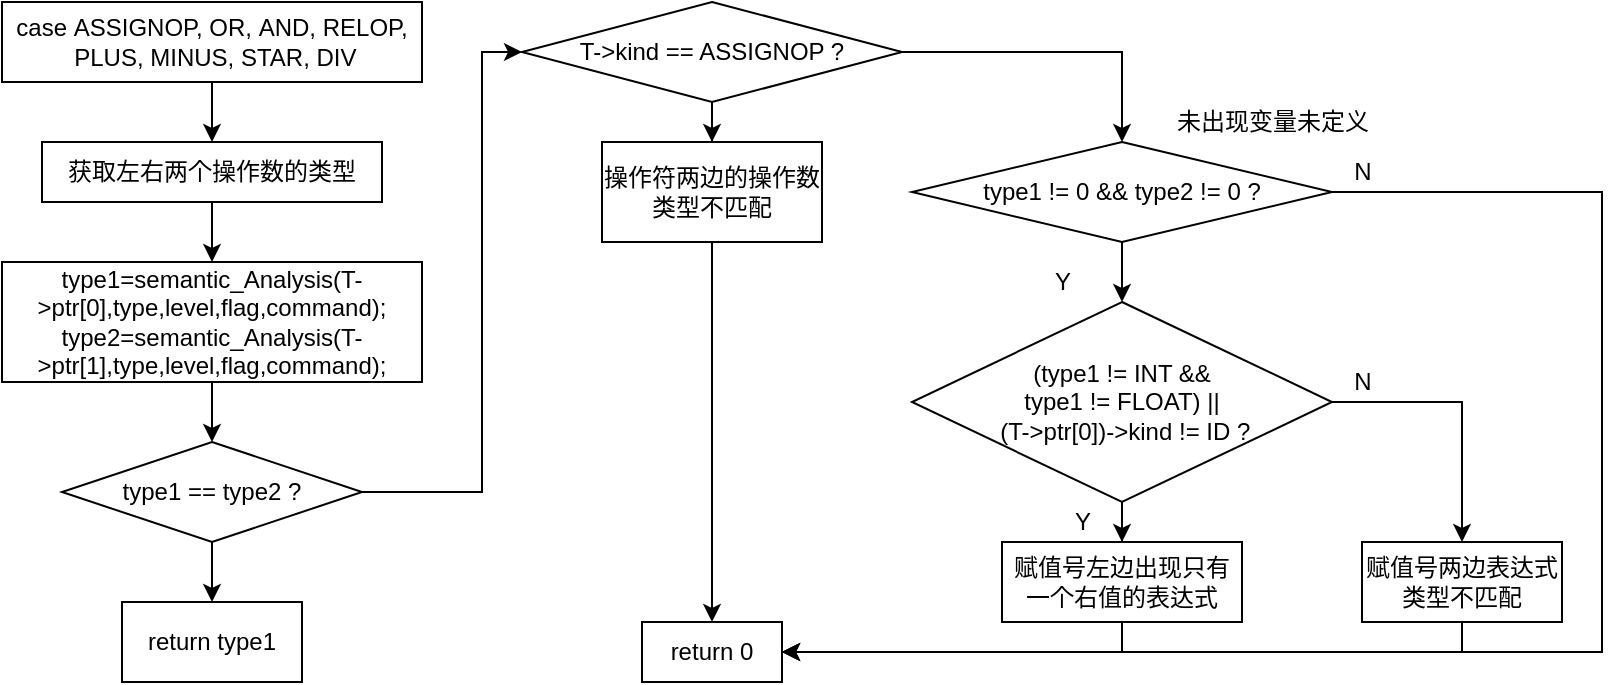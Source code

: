 <mxfile version="14.1.2" type="github">
  <diagram id="FDnq_j8Fsql7vfNSWEyB" name="第 1 页">
    <mxGraphModel dx="757" dy="681" grid="1" gridSize="10" guides="1" tooltips="1" connect="1" arrows="1" fold="1" page="1" pageScale="1" pageWidth="2336" pageHeight="1654" math="0" shadow="0">
      <root>
        <mxCell id="0" />
        <mxCell id="1" parent="0" />
        <mxCell id="eaWG_f5Tti42zYSRh_Fk-4" style="edgeStyle=orthogonalEdgeStyle;rounded=0;orthogonalLoop=1;jettySize=auto;html=1;entryX=0.5;entryY=0;entryDx=0;entryDy=0;fontFamily=Helvetica;fontSize=12;" edge="1" parent="1" source="eaWG_f5Tti42zYSRh_Fk-1" target="eaWG_f5Tti42zYSRh_Fk-3">
          <mxGeometry relative="1" as="geometry" />
        </mxCell>
        <mxCell id="eaWG_f5Tti42zYSRh_Fk-1" value="case&amp;nbsp;&lt;span lang=&quot;EN-US&quot; style=&quot;font-size: 12px&quot;&gt;ASSIGNOP,&amp;nbsp;&lt;/span&gt;&lt;span lang=&quot;EN-US&quot; style=&quot;font-size: 12px&quot;&gt;OR,&amp;nbsp;&lt;/span&gt;&lt;span lang=&quot;EN-US&quot; style=&quot;font-size: 12px&quot;&gt;AND,&amp;nbsp;&lt;/span&gt;&lt;span lang=&quot;EN-US&quot; style=&quot;font-size: 12px&quot;&gt;RELOP,&lt;br&gt;&amp;nbsp;&lt;/span&gt;&lt;span lang=&quot;EN-US&quot; style=&quot;font-size: 12px&quot;&gt;PLUS,&amp;nbsp;&lt;/span&gt;&lt;span lang=&quot;EN-US&quot; style=&quot;font-size: 12px&quot;&gt;MINUS,&amp;nbsp;&lt;/span&gt;&lt;span lang=&quot;EN-US&quot; style=&quot;font-size: 12px&quot;&gt;STAR,&amp;nbsp;&lt;/span&gt;&lt;span lang=&quot;EN-US&quot; style=&quot;font-size: 12px&quot;&gt;DIV&lt;/span&gt;" style="rounded=0;whiteSpace=wrap;html=1;fontFamily=Helvetica;fontSize=12;" vertex="1" parent="1">
          <mxGeometry x="270" y="440" width="210" height="40" as="geometry" />
        </mxCell>
        <mxCell id="eaWG_f5Tti42zYSRh_Fk-7" style="edgeStyle=orthogonalEdgeStyle;rounded=0;orthogonalLoop=1;jettySize=auto;html=1;fontFamily=Helvetica;fontSize=12;" edge="1" parent="1" source="eaWG_f5Tti42zYSRh_Fk-2" target="eaWG_f5Tti42zYSRh_Fk-6">
          <mxGeometry relative="1" as="geometry" />
        </mxCell>
        <mxCell id="eaWG_f5Tti42zYSRh_Fk-2" value="&lt;div&gt;type1=semantic_Analysis(T-&amp;gt;ptr[0],type,level,flag,command);&lt;/div&gt;&lt;div&gt;type2=semantic_Analysis(T-&amp;gt;ptr[1],type,level,flag,command);&lt;/div&gt;" style="rounded=0;whiteSpace=wrap;html=1;fontFamily=Helvetica;fontSize=12;" vertex="1" parent="1">
          <mxGeometry x="270" y="570" width="210" height="60" as="geometry" />
        </mxCell>
        <mxCell id="eaWG_f5Tti42zYSRh_Fk-5" style="edgeStyle=orthogonalEdgeStyle;rounded=0;orthogonalLoop=1;jettySize=auto;html=1;fontFamily=Helvetica;fontSize=12;" edge="1" parent="1" source="eaWG_f5Tti42zYSRh_Fk-3" target="eaWG_f5Tti42zYSRh_Fk-2">
          <mxGeometry relative="1" as="geometry" />
        </mxCell>
        <mxCell id="eaWG_f5Tti42zYSRh_Fk-3" value="获取左右两个操作数的类型" style="rounded=0;whiteSpace=wrap;html=1;fontFamily=Helvetica;fontSize=12;" vertex="1" parent="1">
          <mxGeometry x="290" y="510" width="170" height="30" as="geometry" />
        </mxCell>
        <mxCell id="eaWG_f5Tti42zYSRh_Fk-11" style="edgeStyle=orthogonalEdgeStyle;rounded=0;orthogonalLoop=1;jettySize=auto;html=1;fontFamily=Helvetica;fontSize=12;" edge="1" parent="1" source="eaWG_f5Tti42zYSRh_Fk-6" target="eaWG_f5Tti42zYSRh_Fk-9">
          <mxGeometry relative="1" as="geometry">
            <Array as="points">
              <mxPoint x="510" y="685" />
              <mxPoint x="510" y="465" />
            </Array>
          </mxGeometry>
        </mxCell>
        <mxCell id="eaWG_f5Tti42zYSRh_Fk-26" style="edgeStyle=orthogonalEdgeStyle;rounded=0;orthogonalLoop=1;jettySize=auto;html=1;fontFamily=Helvetica;fontSize=12;" edge="1" parent="1" source="eaWG_f5Tti42zYSRh_Fk-6" target="eaWG_f5Tti42zYSRh_Fk-8">
          <mxGeometry relative="1" as="geometry" />
        </mxCell>
        <mxCell id="eaWG_f5Tti42zYSRh_Fk-6" value="type1 == type2 ?" style="rhombus;whiteSpace=wrap;html=1;fontFamily=Helvetica;fontSize=12;" vertex="1" parent="1">
          <mxGeometry x="300" y="660" width="150" height="50" as="geometry" />
        </mxCell>
        <mxCell id="eaWG_f5Tti42zYSRh_Fk-8" value="return type1" style="whiteSpace=wrap;html=1;fontFamily=Helvetica;fontSize=12;" vertex="1" parent="1">
          <mxGeometry x="330" y="740" width="90" height="40" as="geometry" />
        </mxCell>
        <mxCell id="eaWG_f5Tti42zYSRh_Fk-12" style="edgeStyle=orthogonalEdgeStyle;rounded=0;orthogonalLoop=1;jettySize=auto;html=1;fontFamily=Helvetica;fontSize=12;" edge="1" parent="1" source="eaWG_f5Tti42zYSRh_Fk-9" target="eaWG_f5Tti42zYSRh_Fk-10">
          <mxGeometry relative="1" as="geometry" />
        </mxCell>
        <mxCell id="eaWG_f5Tti42zYSRh_Fk-15" style="edgeStyle=orthogonalEdgeStyle;rounded=0;orthogonalLoop=1;jettySize=auto;html=1;fontFamily=Helvetica;fontSize=12;" edge="1" parent="1" source="eaWG_f5Tti42zYSRh_Fk-9" target="eaWG_f5Tti42zYSRh_Fk-13">
          <mxGeometry relative="1" as="geometry" />
        </mxCell>
        <mxCell id="eaWG_f5Tti42zYSRh_Fk-9" value="T-&amp;gt;kind == ASSIGNOP ?" style="rhombus;whiteSpace=wrap;html=1;fontFamily=Helvetica;fontSize=12;" vertex="1" parent="1">
          <mxGeometry x="530" y="440" width="190" height="50" as="geometry" />
        </mxCell>
        <mxCell id="eaWG_f5Tti42zYSRh_Fk-27" style="edgeStyle=orthogonalEdgeStyle;rounded=0;orthogonalLoop=1;jettySize=auto;html=1;fontFamily=Helvetica;fontSize=12;" edge="1" parent="1" source="eaWG_f5Tti42zYSRh_Fk-10" target="eaWG_f5Tti42zYSRh_Fk-25">
          <mxGeometry relative="1" as="geometry" />
        </mxCell>
        <mxCell id="eaWG_f5Tti42zYSRh_Fk-10" value="操作符两边的操作数类型不匹配" style="whiteSpace=wrap;html=1;fontFamily=Helvetica;fontSize=12;" vertex="1" parent="1">
          <mxGeometry x="570" y="510" width="110" height="50" as="geometry" />
        </mxCell>
        <mxCell id="eaWG_f5Tti42zYSRh_Fk-17" style="edgeStyle=orthogonalEdgeStyle;rounded=0;orthogonalLoop=1;jettySize=auto;html=1;entryX=0.5;entryY=0;entryDx=0;entryDy=0;fontFamily=Helvetica;fontSize=12;" edge="1" parent="1" source="eaWG_f5Tti42zYSRh_Fk-13" target="eaWG_f5Tti42zYSRh_Fk-16">
          <mxGeometry relative="1" as="geometry" />
        </mxCell>
        <mxCell id="eaWG_f5Tti42zYSRh_Fk-30" style="edgeStyle=orthogonalEdgeStyle;rounded=0;orthogonalLoop=1;jettySize=auto;html=1;fontFamily=Helvetica;fontSize=12;" edge="1" parent="1" source="eaWG_f5Tti42zYSRh_Fk-13" target="eaWG_f5Tti42zYSRh_Fk-25">
          <mxGeometry relative="1" as="geometry">
            <Array as="points">
              <mxPoint x="1070" y="535" />
              <mxPoint x="1070" y="765" />
            </Array>
          </mxGeometry>
        </mxCell>
        <mxCell id="eaWG_f5Tti42zYSRh_Fk-13" value="type1 != 0 &amp;amp;&amp;amp; type2 != 0 ?" style="rhombus;whiteSpace=wrap;html=1;fontFamily=Helvetica;fontSize=12;" vertex="1" parent="1">
          <mxGeometry x="725" y="510" width="210" height="50" as="geometry" />
        </mxCell>
        <mxCell id="eaWG_f5Tti42zYSRh_Fk-14" value="未出现变量未定义" style="text;html=1;align=center;verticalAlign=middle;resizable=0;points=[];autosize=1;fontSize=12;fontFamily=Helvetica;" vertex="1" parent="1">
          <mxGeometry x="850" y="490" width="110" height="20" as="geometry" />
        </mxCell>
        <mxCell id="eaWG_f5Tti42zYSRh_Fk-19" style="edgeStyle=orthogonalEdgeStyle;rounded=0;orthogonalLoop=1;jettySize=auto;html=1;fontFamily=Helvetica;fontSize=12;" edge="1" parent="1" source="eaWG_f5Tti42zYSRh_Fk-16" target="eaWG_f5Tti42zYSRh_Fk-18">
          <mxGeometry relative="1" as="geometry" />
        </mxCell>
        <mxCell id="eaWG_f5Tti42zYSRh_Fk-22" style="edgeStyle=orthogonalEdgeStyle;rounded=0;orthogonalLoop=1;jettySize=auto;html=1;fontFamily=Helvetica;fontSize=12;" edge="1" parent="1" source="eaWG_f5Tti42zYSRh_Fk-16" target="eaWG_f5Tti42zYSRh_Fk-21">
          <mxGeometry relative="1" as="geometry" />
        </mxCell>
        <mxCell id="eaWG_f5Tti42zYSRh_Fk-16" value="(type1 != INT &amp;amp;&amp;amp; &lt;br&gt;type1 != FLOAT) ||&lt;br&gt;&amp;nbsp;(T-&amp;gt;ptr[0])-&amp;gt;kind != ID ?" style="rhombus;whiteSpace=wrap;html=1;fontFamily=Helvetica;fontSize=12;" vertex="1" parent="1">
          <mxGeometry x="725" y="590" width="210" height="100" as="geometry" />
        </mxCell>
        <mxCell id="eaWG_f5Tti42zYSRh_Fk-28" style="edgeStyle=orthogonalEdgeStyle;rounded=0;orthogonalLoop=1;jettySize=auto;html=1;fontFamily=Helvetica;fontSize=12;" edge="1" parent="1" source="eaWG_f5Tti42zYSRh_Fk-18" target="eaWG_f5Tti42zYSRh_Fk-25">
          <mxGeometry relative="1" as="geometry">
            <Array as="points">
              <mxPoint x="830" y="765" />
            </Array>
          </mxGeometry>
        </mxCell>
        <mxCell id="eaWG_f5Tti42zYSRh_Fk-18" value="赋值号左边出现只有一个右值的表达式" style="whiteSpace=wrap;html=1;fontFamily=Helvetica;fontSize=12;" vertex="1" parent="1">
          <mxGeometry x="770" y="710" width="120" height="40" as="geometry" />
        </mxCell>
        <mxCell id="eaWG_f5Tti42zYSRh_Fk-20" value="Y" style="text;html=1;align=center;verticalAlign=middle;resizable=0;points=[];autosize=1;fontSize=12;fontFamily=Helvetica;" vertex="1" parent="1">
          <mxGeometry x="800" y="690" width="20" height="20" as="geometry" />
        </mxCell>
        <mxCell id="eaWG_f5Tti42zYSRh_Fk-29" style="edgeStyle=orthogonalEdgeStyle;rounded=0;orthogonalLoop=1;jettySize=auto;html=1;entryX=1;entryY=0.5;entryDx=0;entryDy=0;fontFamily=Helvetica;fontSize=12;" edge="1" parent="1" source="eaWG_f5Tti42zYSRh_Fk-21" target="eaWG_f5Tti42zYSRh_Fk-25">
          <mxGeometry relative="1" as="geometry">
            <Array as="points">
              <mxPoint x="1000" y="765" />
            </Array>
          </mxGeometry>
        </mxCell>
        <mxCell id="eaWG_f5Tti42zYSRh_Fk-21" value="赋值号两边表达式类型不匹配" style="whiteSpace=wrap;html=1;fontFamily=Helvetica;fontSize=12;" vertex="1" parent="1">
          <mxGeometry x="950" y="710" width="100" height="40" as="geometry" />
        </mxCell>
        <mxCell id="eaWG_f5Tti42zYSRh_Fk-23" value="N" style="text;html=1;align=center;verticalAlign=middle;resizable=0;points=[];autosize=1;fontSize=12;fontFamily=Helvetica;" vertex="1" parent="1">
          <mxGeometry x="940" y="620" width="20" height="20" as="geometry" />
        </mxCell>
        <mxCell id="eaWG_f5Tti42zYSRh_Fk-24" value="Y" style="text;html=1;align=center;verticalAlign=middle;resizable=0;points=[];autosize=1;fontSize=12;fontFamily=Helvetica;" vertex="1" parent="1">
          <mxGeometry x="790" y="570" width="20" height="20" as="geometry" />
        </mxCell>
        <mxCell id="eaWG_f5Tti42zYSRh_Fk-25" value="return 0" style="whiteSpace=wrap;html=1;fontFamily=Helvetica;fontSize=12;" vertex="1" parent="1">
          <mxGeometry x="590" y="750" width="70" height="30" as="geometry" />
        </mxCell>
        <mxCell id="eaWG_f5Tti42zYSRh_Fk-31" value="N" style="text;html=1;align=center;verticalAlign=middle;resizable=0;points=[];autosize=1;fontSize=12;fontFamily=Helvetica;" vertex="1" parent="1">
          <mxGeometry x="940" y="515" width="20" height="20" as="geometry" />
        </mxCell>
      </root>
    </mxGraphModel>
  </diagram>
</mxfile>
